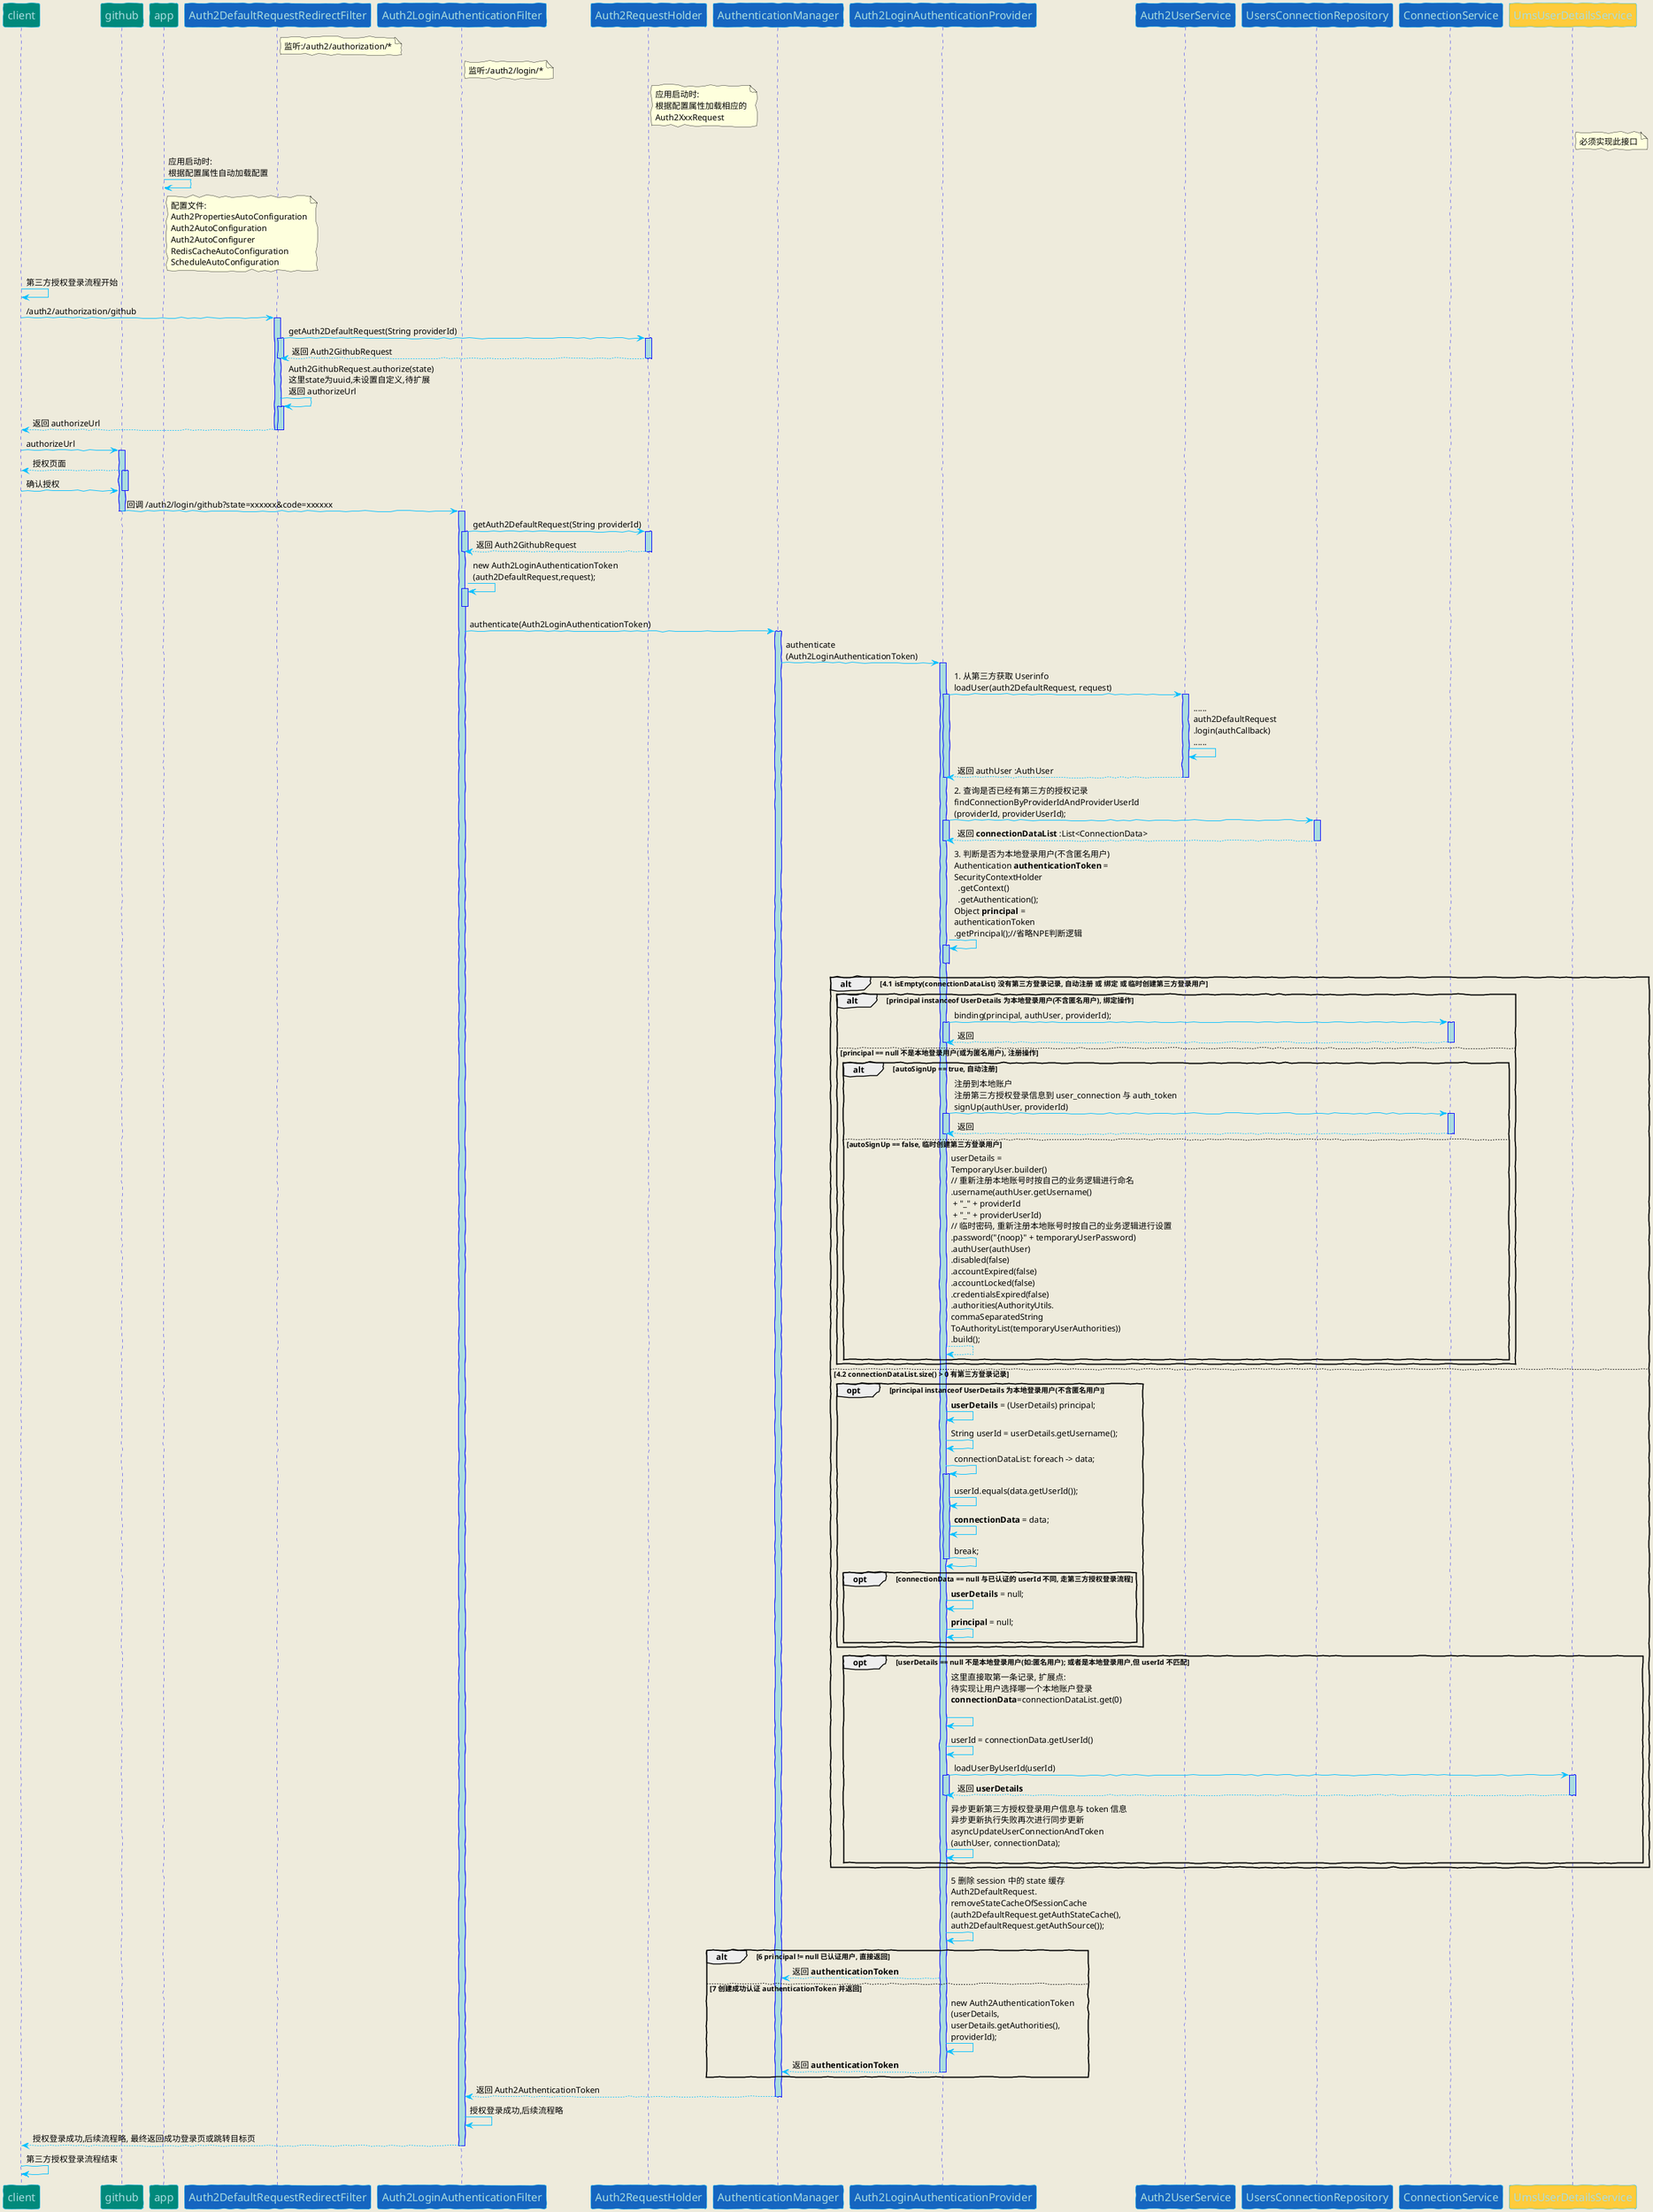 @startuml

skinparam backgroundColor #EEEBDC
skinparam handwritten true
skinparam sequence {
ArrowColor DeepSkyBlue
ActorBorderColor DeepSkyBlue
LifeLineBorderColor blue
LifeLineBackgroundColor #A9DCDF
ParticipantBorderColor DeepSkyBlue
ParticipantBackgroundColor #00897b
ParticipantFontName Impact
ParticipantFontSize 17
ParticipantFontColor #A9DCDF
ActorBackgroundColor aqua
ActorFontColor DeepSkyBlue
ActorFontSize 17
ActorFontName Aapex
}
participant "client"
participant "github"
participant "app"
participant "Auth2DefaultRequestRedirectFilter"  #1565c0
note right Auth2DefaultRequestRedirectFilter: 监听:/auth2/authorization/*
participant "Auth2LoginAuthenticationFilter"  #1565c0
note right Auth2LoginAuthenticationFilter: 监听:/auth2/login/*
participant "Auth2RequestHolder" #1565c0
note right Auth2RequestHolder: 应用启动时:\n根据配置属性加载相应的\nAuth2XxxRequest
participant "AuthenticationManager" #1565c0
participant "Auth2LoginAuthenticationProvider" #1565c0
participant "Auth2UserService" #1565c0
participant "UsersConnectionRepository" #1565c0
participant "ConnectionService" #1565c0
participant "UmsUserDetailsService" #FFCB3B
note right UmsUserDetailsService: 必须实现此接口
app -> app: 应用启动时:\n根据配置属性自动加载配置
note right app: 配置文件:\n\
Auth2PropertiesAutoConfiguration\n\
Auth2AutoConfiguration\n\
Auth2AutoConfigurer\n\
RedisCacheAutoConfiguration\n\
ScheduleAutoConfiguration

client -> client: 第三方授权登录流程开始
client -> Auth2DefaultRequestRedirectFilter: /auth2/authorization/github
activate Auth2DefaultRequestRedirectFilter
Auth2DefaultRequestRedirectFilter -> Auth2RequestHolder: getAuth2DefaultRequest(String providerId)
activate Auth2DefaultRequestRedirectFilter
activate Auth2RequestHolder
Auth2RequestHolder --> Auth2DefaultRequestRedirectFilter: 返回 Auth2GithubRequest
deactivate Auth2DefaultRequestRedirectFilter
deactivate Auth2RequestHolder
Auth2DefaultRequestRedirectFilter -> Auth2DefaultRequestRedirectFilter: Auth2GithubRequest.authorize(state)\n\
这里state为uuid,未设置自定义,待扩展\n返回 authorizeUrl
activate Auth2DefaultRequestRedirectFilter
Auth2DefaultRequestRedirectFilter --> client: 返回 authorizeUrl
deactivate Auth2DefaultRequestRedirectFilter
deactivate Auth2DefaultRequestRedirectFilter
client -> github: authorizeUrl
activate github
github --> client: 授权页面
activate github
client -> github: 确认授权
deactivate github
github -> Auth2LoginAuthenticationFilter: 回调 /auth2/login/github?state=xxxxxx&code=xxxxxx
deactivate github
activate Auth2LoginAuthenticationFilter
Auth2LoginAuthenticationFilter -> Auth2RequestHolder: getAuth2DefaultRequest(String providerId)
activate Auth2LoginAuthenticationFilter
activate Auth2RequestHolder
Auth2RequestHolder --> Auth2LoginAuthenticationFilter: 返回 Auth2GithubRequest
deactivate Auth2RequestHolder
deactivate Auth2LoginAuthenticationFilter
Auth2LoginAuthenticationFilter -> Auth2LoginAuthenticationFilter: new Auth2LoginAuthenticationToken\n(auth2DefaultRequest,request);
activate Auth2LoginAuthenticationFilter
deactivate Auth2LoginAuthenticationFilter
Auth2LoginAuthenticationFilter -> AuthenticationManager: authenticate(Auth2LoginAuthenticationToken)
activate AuthenticationManager
AuthenticationManager -> Auth2LoginAuthenticationProvider: authenticate\n(Auth2LoginAuthenticationToken)
activate Auth2LoginAuthenticationProvider
Auth2LoginAuthenticationProvider -> Auth2UserService: 1. 从第三方获取 Userinfo\n\
loadUser(auth2DefaultRequest, request)
activate Auth2LoginAuthenticationProvider
activate Auth2UserService
Auth2UserService -> Auth2UserService: ......\n\
auth2DefaultRequest\n\
.login(authCallback)\n\
......

Auth2UserService --> Auth2LoginAuthenticationProvider: 返回 authUser :AuthUser
deactivate Auth2LoginAuthenticationProvider
deactivate Auth2UserService
Auth2LoginAuthenticationProvider -> UsersConnectionRepository: 2. 查询是否已经有第三方的授权记录\n\
findConnectionByProviderIdAndProviderUserId\n\
(providerId, providerUserId);
activate Auth2LoginAuthenticationProvider
activate UsersConnectionRepository
UsersConnectionRepository --> Auth2LoginAuthenticationProvider: 返回 **connectionDataList** :List<ConnectionData>
deactivate Auth2LoginAuthenticationProvider
deactivate UsersConnectionRepository
Auth2LoginAuthenticationProvider -> Auth2LoginAuthenticationProvider: 3. 判断是否为本地登录用户(不含匿名用户)\n\
Authentication **authenticationToken** =\n\
SecurityContextHolder\n\
  .getContext()\n\
  .getAuthentication();\n\
Object **principal** = \n\
authenticationToken\n\
.getPrincipal();//省略NPE判断逻辑
activate Auth2LoginAuthenticationProvider
deactivate Auth2LoginAuthenticationProvider
alt 4.1 isEmpty(connectionDataList) 没有第三方登录记录, 自动注册 或 绑定 或 临时创建第三方登录用户
alt principal instanceof UserDetails 为本地登录用户(不含匿名用户), 绑定操作
Auth2LoginAuthenticationProvider -> ConnectionService: binding(principal, authUser, providerId);
activate Auth2LoginAuthenticationProvider
activate ConnectionService
ConnectionService --> Auth2LoginAuthenticationProvider: 返回
deactivate ConnectionService
deactivate Auth2LoginAuthenticationProvider
else principal == null 不是本地登录用户(或为匿名用户), 注册操作
alt autoSignUp == true, 自动注册
Auth2LoginAuthenticationProvider -> ConnectionService: 注册到本地账户\n\
注册第三方授权登录信息到 user_connection 与 auth_token\n\
signUp(authUser, providerId)
activate Auth2LoginAuthenticationProvider
activate ConnectionService
ConnectionService --> Auth2LoginAuthenticationProvider: 返回
deactivate ConnectionService
deactivate Auth2LoginAuthenticationProvider
else autoSignUp == false, 临时创建第三方登录用户
Auth2LoginAuthenticationProvider --> Auth2LoginAuthenticationProvider : userDetails = \n\
TemporaryUser.builder()\n\
// 重新注册本地账号时按自己的业务逻辑进行命名\n\
.username(authUser.getUsername()\n + "_" + providerId\n + "_" + providerUserId)\n\
// 临时密码, 重新注册本地账号时按自己的业务逻辑进行设置\n\
.password("{noop}" + temporaryUserPassword)\n\
.authUser(authUser)\n\
.disabled(false)\n\
.accountExpired(false)\n\
.accountLocked(false)\n\
.credentialsExpired(false)\n\
.authorities(AuthorityUtils.\ncommaSeparatedString\nToAuthorityList(temporaryUserAuthorities))\n\
.build();
end
end
else 4.2 connectionDataList.size() > 0 有第三方登录记录
opt principal instanceof UserDetails 为本地登录用户(不含匿名用户)
Auth2LoginAuthenticationProvider -> Auth2LoginAuthenticationProvider: **userDetails** = (UserDetails) principal;
Auth2LoginAuthenticationProvider -> Auth2LoginAuthenticationProvider: String userId = userDetails.getUsername();
Auth2LoginAuthenticationProvider -> Auth2LoginAuthenticationProvider: connectionDataList: foreach -> data;
activate Auth2LoginAuthenticationProvider
Auth2LoginAuthenticationProvider -> Auth2LoginAuthenticationProvider: userId.equals(data.getUserId());
Auth2LoginAuthenticationProvider -> Auth2LoginAuthenticationProvider: **connectionData** = data;
Auth2LoginAuthenticationProvider -> Auth2LoginAuthenticationProvider: break;
deactivate Auth2LoginAuthenticationProvider
opt connectionData == null 与已认证的 userId 不同, 走第三方授权登录流程
Auth2LoginAuthenticationProvider -> Auth2LoginAuthenticationProvider: **userDetails** = null;
Auth2LoginAuthenticationProvider -> Auth2LoginAuthenticationProvider: **principal** = null;
end
end
opt userDetails == null 不是本地登录用户(如:匿名用户); 或者是本地登录用户,但 userId 不匹配
Auth2LoginAuthenticationProvider -> Auth2LoginAuthenticationProvider: 这里直接取第一条记录, 扩展点:\n\
待实现让用户选择哪一个本地账户登录\n\
**connectionData**=connectionDataList.get(0)\n
Auth2LoginAuthenticationProvider -> Auth2LoginAuthenticationProvider: userId = connectionData.getUserId()
Auth2LoginAuthenticationProvider -> UmsUserDetailsService: loadUserByUserId(userId)
activate UmsUserDetailsService
activate Auth2LoginAuthenticationProvider
UmsUserDetailsService --> Auth2LoginAuthenticationProvider: 返回 **userDetails**
deactivate UmsUserDetailsService
deactivate Auth2LoginAuthenticationProvider
Auth2LoginAuthenticationProvider -> Auth2LoginAuthenticationProvider: 异步更新第三方授权登录用户信息与 token 信息\n\
异步更新执行失败再次进行同步更新\n\
asyncUpdateUserConnectionAndToken\n\
(authUser, connectionData);
end
end

Auth2LoginAuthenticationProvider -> Auth2LoginAuthenticationProvider: 5 删除 session 中的 state 缓存\n\
Auth2DefaultRequest.\n\
removeStateCacheOfSessionCache\n\
(auth2DefaultRequest.getAuthStateCache(),\n\
auth2DefaultRequest.getAuthSource());

alt 6 principal != null 已认证用户, 直接返回
Auth2LoginAuthenticationProvider --> AuthenticationManager: 返回 **authenticationToken**
else 7 创建成功认证 authenticationToken 并返回
Auth2LoginAuthenticationProvider -> Auth2LoginAuthenticationProvider: new Auth2AuthenticationToken\n\
(userDetails,\n\
userDetails.getAuthorities(),\n\
providerId);
Auth2LoginAuthenticationProvider --> AuthenticationManager: 返回 **authenticationToken**
deactivate Auth2LoginAuthenticationProvider
end


AuthenticationManager --> Auth2LoginAuthenticationFilter: 返回 Auth2AuthenticationToken
deactivate AuthenticationManager
Auth2LoginAuthenticationFilter -> Auth2LoginAuthenticationFilter: 授权登录成功,后续流程略
Auth2LoginAuthenticationFilter --> client: 授权登录成功,后续流程略, 最终返回成功登录页或跳转目标页
deactivate Auth2LoginAuthenticationFilter


client -> client: 第三方授权登录流程结束


@enduml